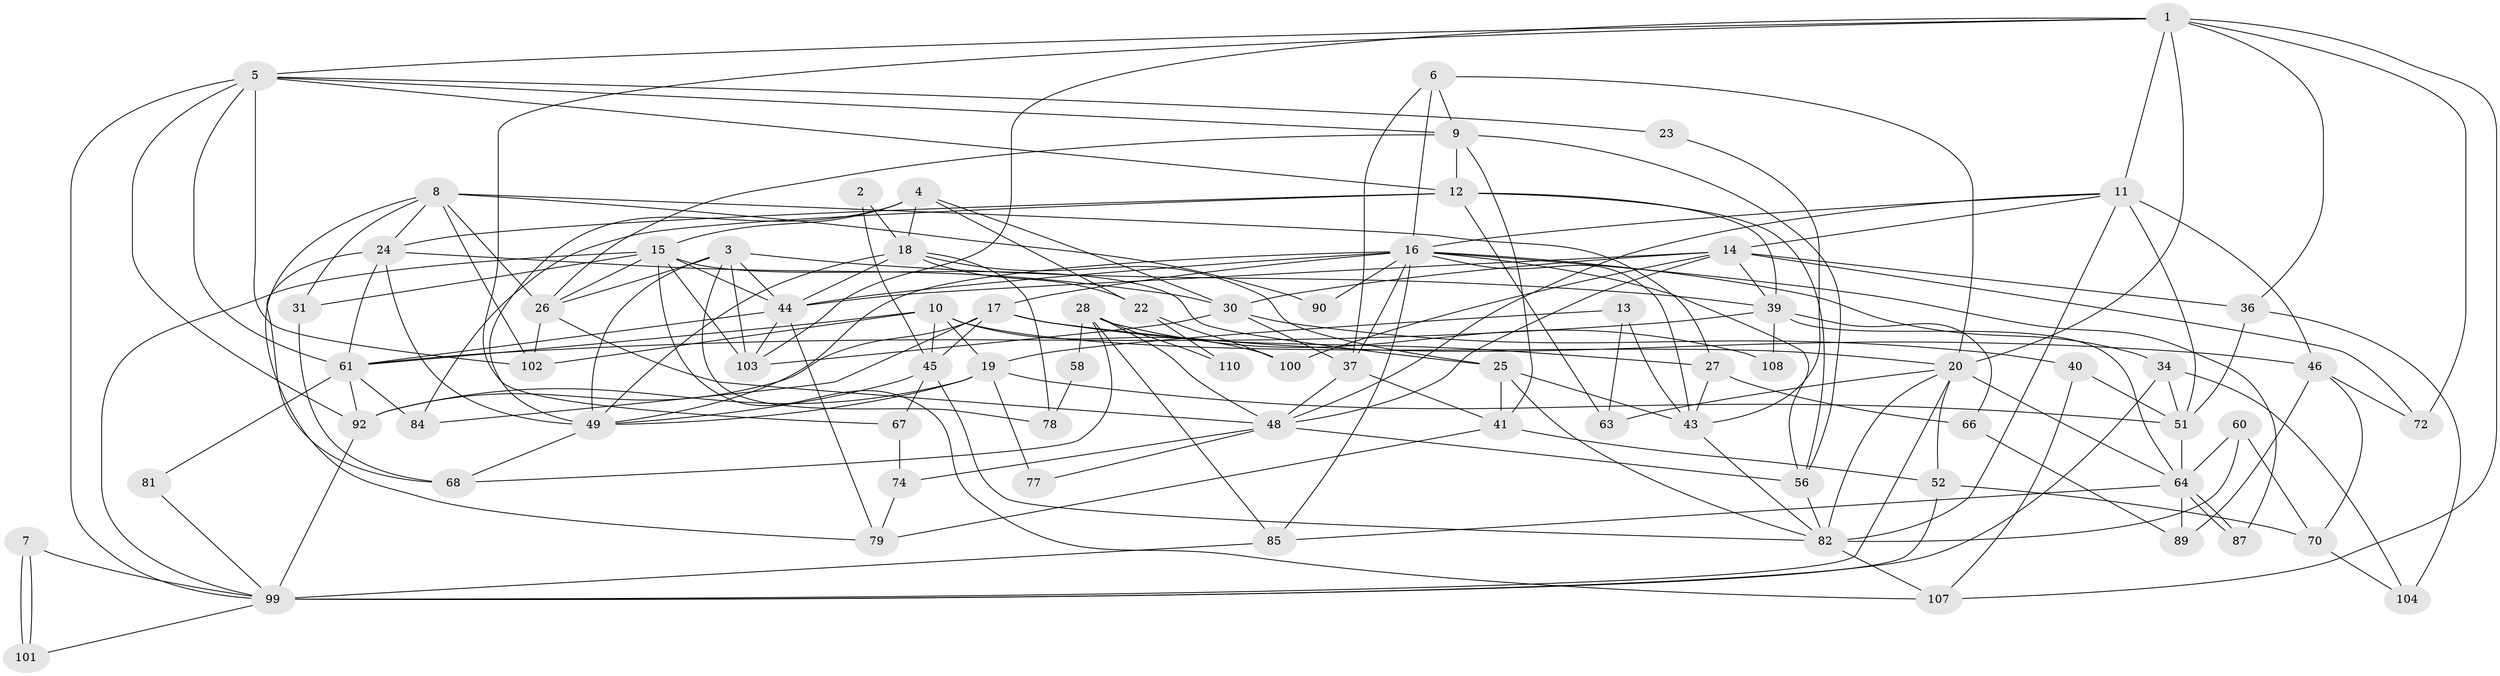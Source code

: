// Generated by graph-tools (version 1.1) at 2025/52/02/27/25 19:52:01]
// undirected, 75 vertices, 186 edges
graph export_dot {
graph [start="1"]
  node [color=gray90,style=filled];
  1 [super="+38"];
  2;
  3 [super="+80"];
  4 [super="+94"];
  5 [super="+93"];
  6;
  7;
  8 [super="+50"];
  9 [super="+113"];
  10 [super="+29"];
  11 [super="+47"];
  12 [super="+35"];
  13;
  14 [super="+21"];
  15 [super="+109"];
  16 [super="+98"];
  17 [super="+32"];
  18 [super="+33"];
  19 [super="+95"];
  20 [super="+86"];
  22;
  23;
  24 [super="+76"];
  25 [super="+75"];
  26 [super="+62"];
  27 [super="+96"];
  28 [super="+55"];
  30 [super="+88"];
  31;
  34;
  36 [super="+42"];
  37;
  39 [super="+83"];
  40;
  41 [super="+71"];
  43 [super="+54"];
  44 [super="+97"];
  45 [super="+65"];
  46 [super="+59"];
  48 [super="+73"];
  49 [super="+53"];
  51 [super="+57"];
  52;
  56 [super="+106"];
  58;
  60;
  61 [super="+114"];
  63;
  64 [super="+69"];
  66;
  67;
  68 [super="+91"];
  70;
  72;
  74;
  77;
  78;
  79;
  81;
  82 [super="+105"];
  84;
  85;
  87;
  89;
  90;
  92;
  99 [super="+112"];
  100;
  101;
  102;
  103 [super="+111"];
  104;
  107;
  108;
  110;
  1 -- 36;
  1 -- 67;
  1 -- 72;
  1 -- 107;
  1 -- 20;
  1 -- 11;
  1 -- 103;
  1 -- 5;
  2 -- 45;
  2 -- 18;
  3 -- 49;
  3 -- 78;
  3 -- 44;
  3 -- 39;
  3 -- 26;
  3 -- 103;
  4 -- 22;
  4 -- 30;
  4 -- 15;
  4 -- 18;
  4 -- 49;
  5 -- 92;
  5 -- 61 [weight=2];
  5 -- 99;
  5 -- 102;
  5 -- 23;
  5 -- 9;
  5 -- 12;
  6 -- 37;
  6 -- 20;
  6 -- 16;
  6 -- 9;
  7 -- 101;
  7 -- 101;
  7 -- 99;
  8 -- 79;
  8 -- 31;
  8 -- 90;
  8 -- 102;
  8 -- 24;
  8 -- 26;
  8 -- 27;
  9 -- 26;
  9 -- 56;
  9 -- 41;
  9 -- 12;
  10 -- 20;
  10 -- 100;
  10 -- 102;
  10 -- 61;
  10 -- 45;
  10 -- 19;
  11 -- 16;
  11 -- 48;
  11 -- 82;
  11 -- 51;
  11 -- 14;
  11 -- 46;
  12 -- 39;
  12 -- 63;
  12 -- 56;
  12 -- 24;
  12 -- 84;
  13 -- 19;
  13 -- 43;
  13 -- 63;
  14 -- 48;
  14 -- 30;
  14 -- 39 [weight=2];
  14 -- 100;
  14 -- 44;
  14 -- 72;
  14 -- 36;
  15 -- 107;
  15 -- 31;
  15 -- 103;
  15 -- 99;
  15 -- 26;
  15 -- 44;
  15 -- 25;
  16 -- 17;
  16 -- 37;
  16 -- 49;
  16 -- 90;
  16 -- 34;
  16 -- 85;
  16 -- 87;
  16 -- 56;
  16 -- 44;
  16 -- 43;
  17 -- 45;
  17 -- 92;
  17 -- 27;
  17 -- 84;
  17 -- 46;
  18 -- 25;
  18 -- 22;
  18 -- 44;
  18 -- 78;
  18 -- 49;
  19 -- 92;
  19 -- 77;
  19 -- 51;
  19 -- 49;
  20 -- 63;
  20 -- 64;
  20 -- 99;
  20 -- 52;
  20 -- 82;
  22 -- 100;
  22 -- 110;
  23 -- 43;
  24 -- 49;
  24 -- 61;
  24 -- 30;
  24 -- 68;
  25 -- 43;
  25 -- 41;
  25 -- 82;
  26 -- 102;
  26 -- 48;
  27 -- 43;
  27 -- 66;
  28 -- 108;
  28 -- 110;
  28 -- 58;
  28 -- 85;
  28 -- 48;
  28 -- 68;
  30 -- 37;
  30 -- 40;
  30 -- 103;
  31 -- 68;
  34 -- 99;
  34 -- 51;
  34 -- 104;
  36 -- 51;
  36 -- 104;
  37 -- 41;
  37 -- 48;
  39 -- 108;
  39 -- 64;
  39 -- 66;
  39 -- 61;
  40 -- 51;
  40 -- 107;
  41 -- 52;
  41 -- 79;
  43 -- 82;
  44 -- 61;
  44 -- 79;
  44 -- 103;
  45 -- 49;
  45 -- 67;
  45 -- 82;
  46 -- 89;
  46 -- 70;
  46 -- 72;
  48 -- 56;
  48 -- 74;
  48 -- 77;
  49 -- 68;
  51 -- 64;
  52 -- 70;
  52 -- 99;
  56 -- 82;
  58 -- 78;
  60 -- 64;
  60 -- 70;
  60 -- 82;
  61 -- 81;
  61 -- 84;
  61 -- 92;
  64 -- 87;
  64 -- 87;
  64 -- 89;
  64 -- 85;
  66 -- 89;
  67 -- 74;
  70 -- 104;
  74 -- 79;
  81 -- 99;
  82 -- 107;
  85 -- 99;
  92 -- 99;
  99 -- 101;
}
